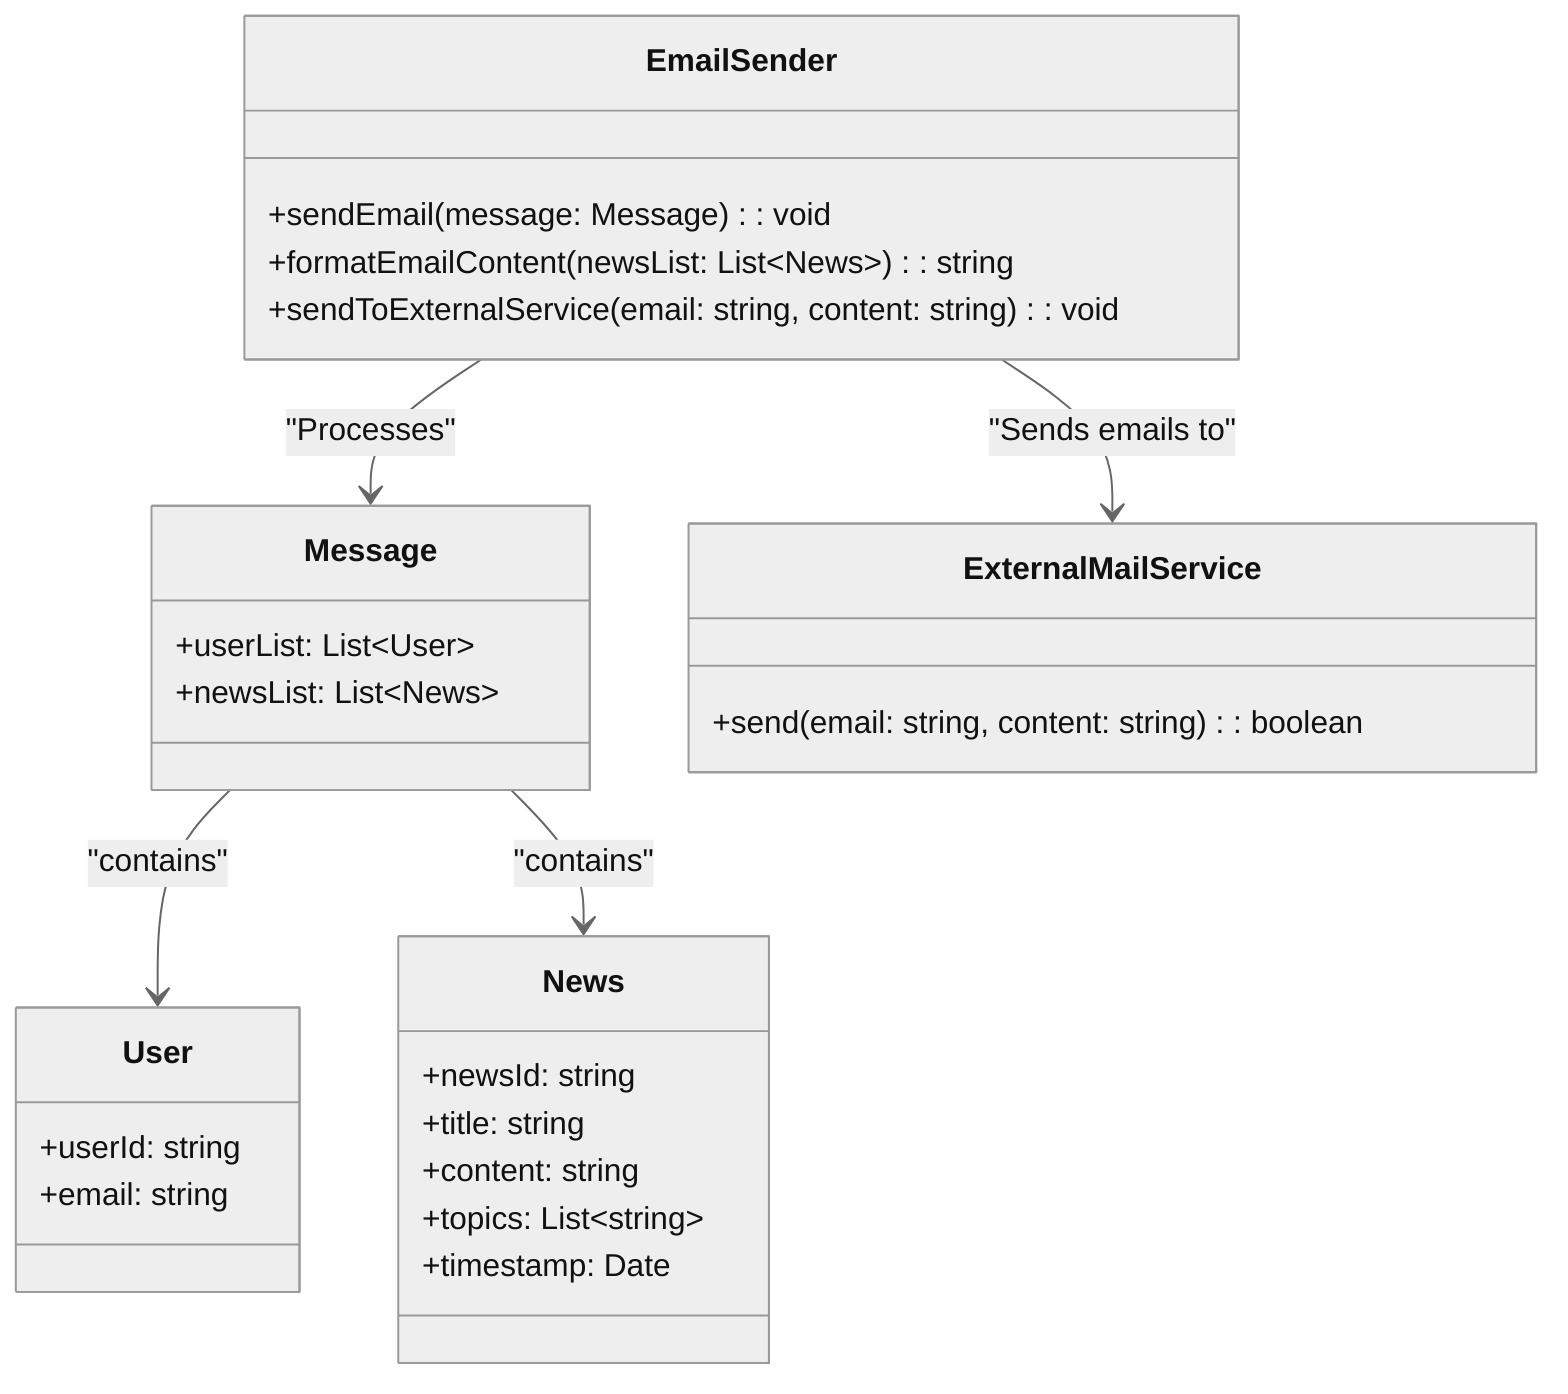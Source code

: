 %%{init: {"theme": "neutral"}}%%
classDiagram
    class EmailSender {
        +sendEmail(message: Message): void
        +formatEmailContent(newsList: List&lt;News&gt;): string
        +sendToExternalService(email: string, content: string): void
    }

    class Message {
        +userList: List&lt;User&gt;
        +newsList: List&lt;News&gt;
    }

    class User {
        +userId: string
        +email: string
    }

    class News {
        +newsId: string
        +title: string
        +content: string
        +topics: List&lt;string&gt;
        +timestamp: Date
    }

    class ExternalMailService {
        +send(email: string, content: string): boolean
    }

    EmailSender --> Message : "Processes"
    EmailSender --> ExternalMailService : "Sends emails to"
    Message --> User : "contains"
    Message --> News : "contains"